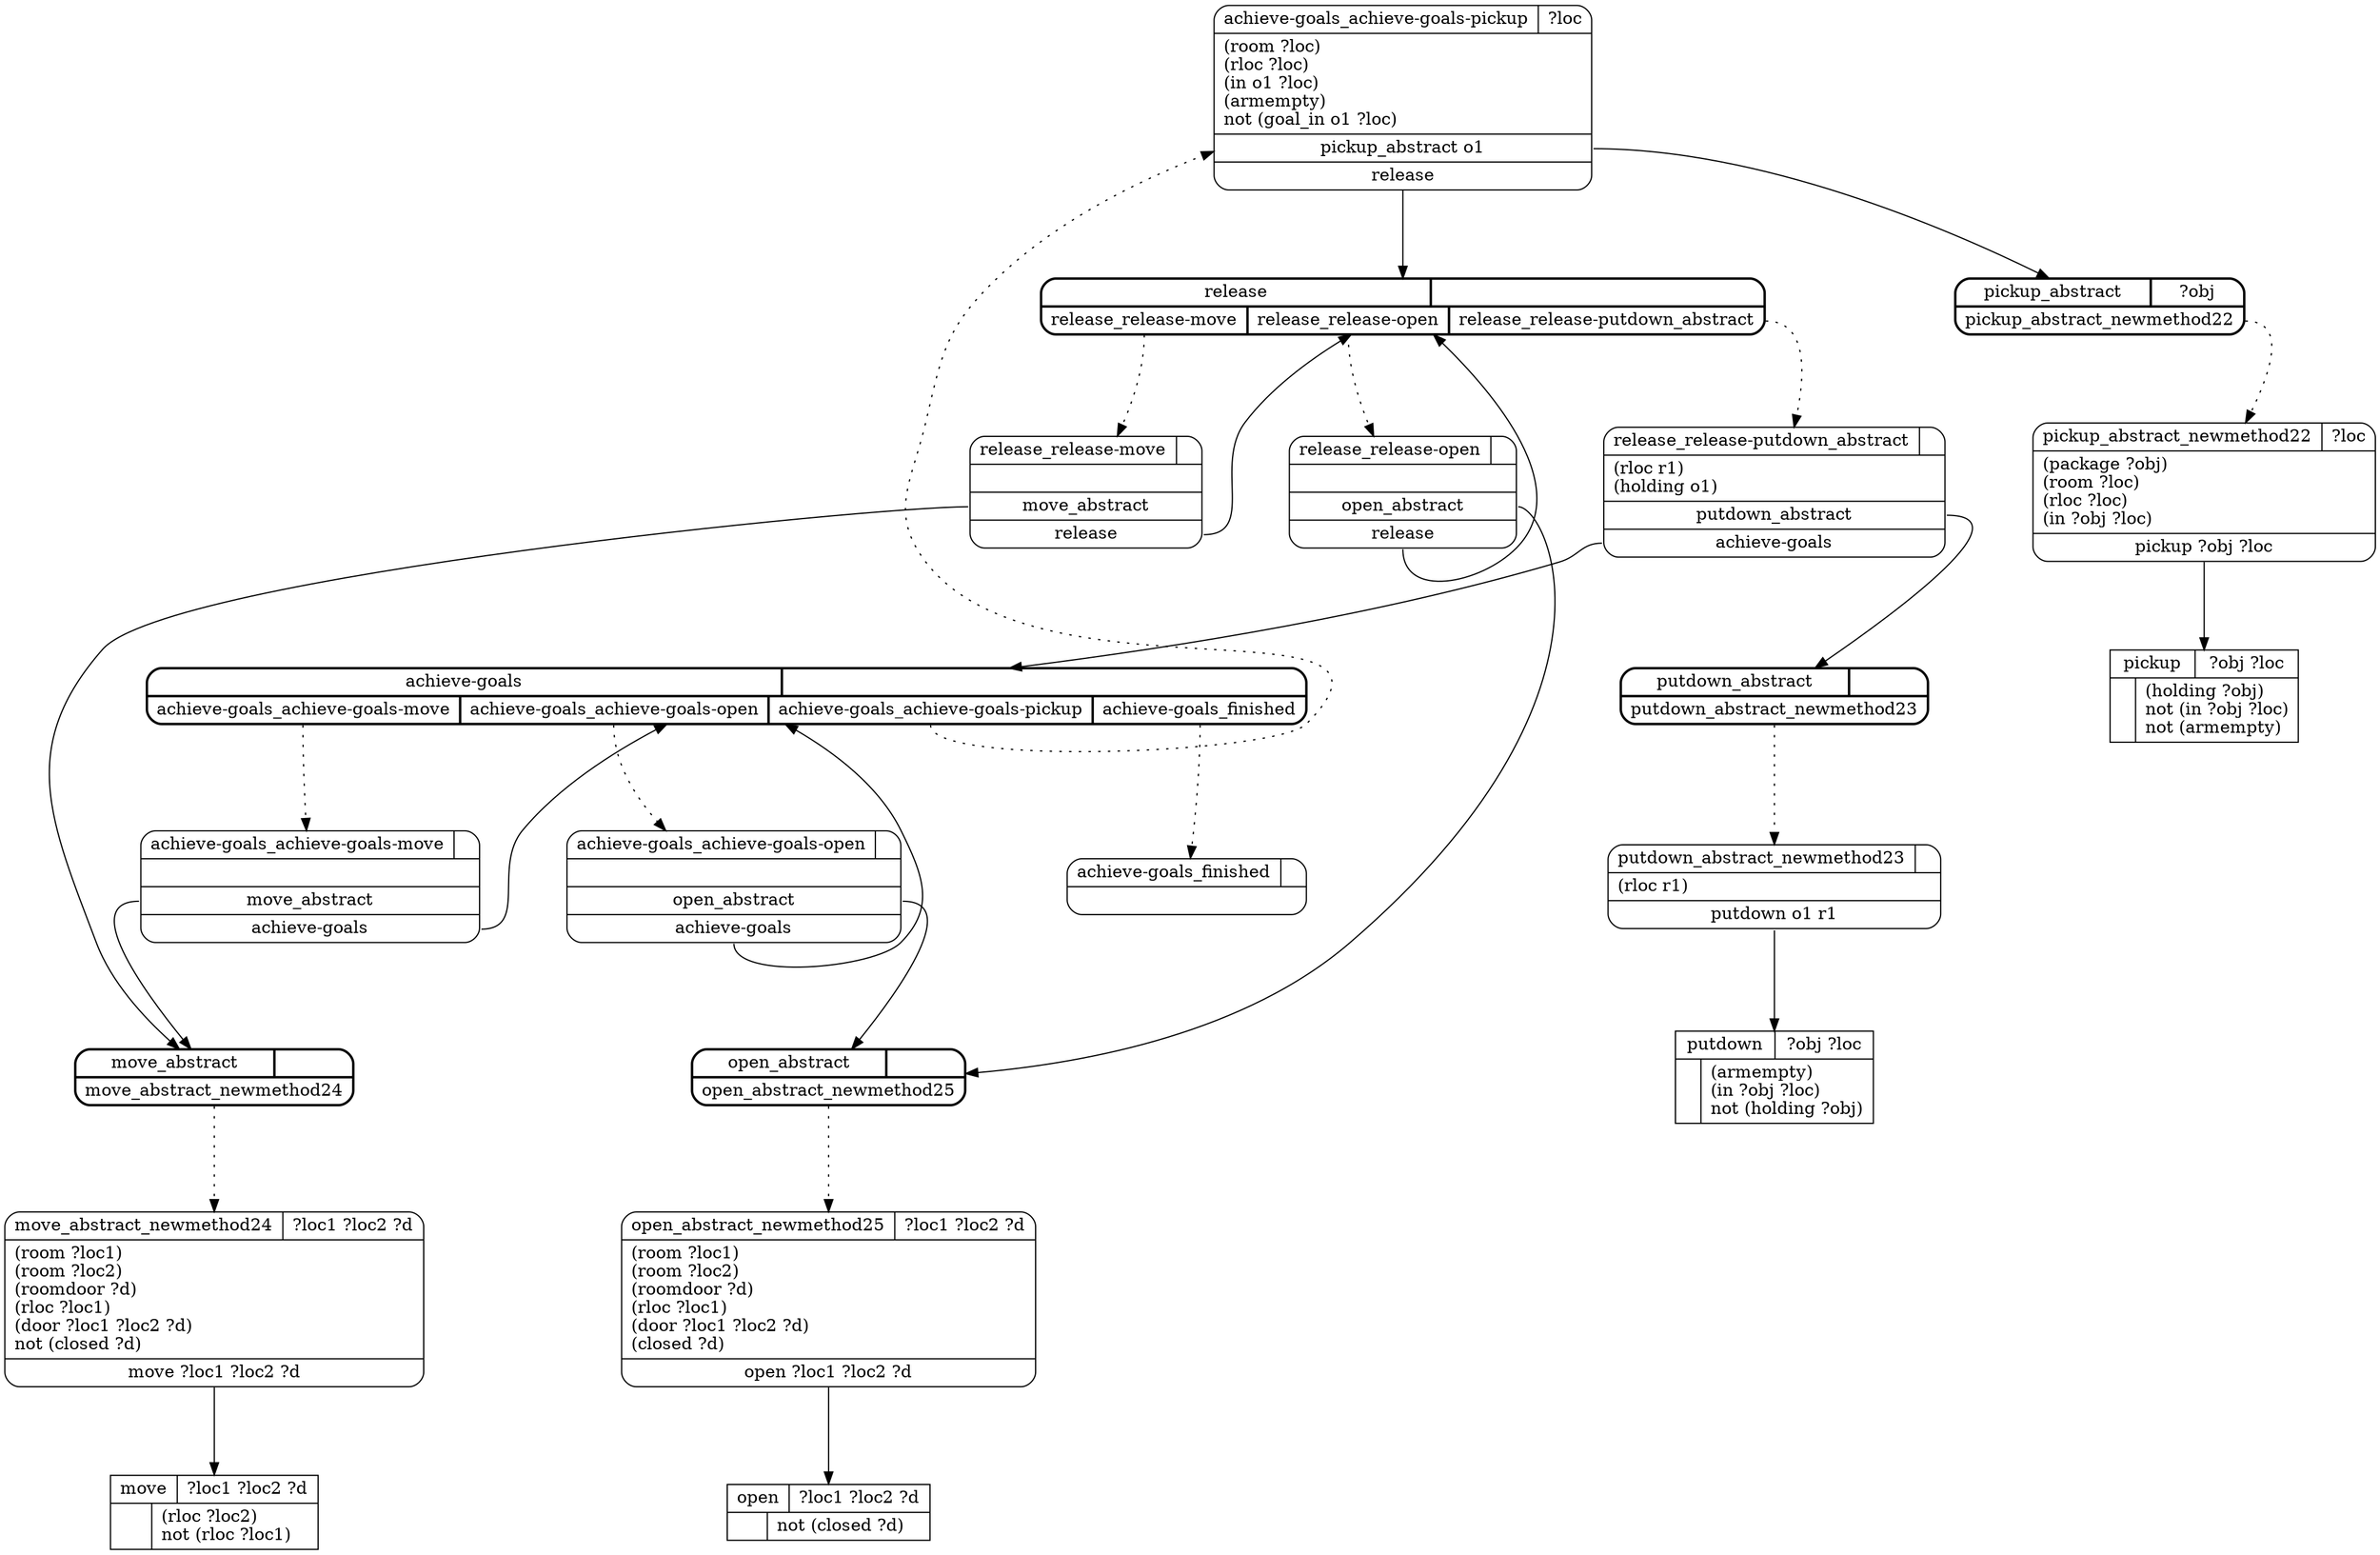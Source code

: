 // Generated by Hype
digraph "robot" {
  nodesep=1
  ranksep=1
  // Operators
  node [shape=record]
  "pickup" [
    label="{{\N|?obj ?loc}|{|(holding ?obj)\lnot (in ?obj ?loc)\lnot (armempty)\l}}"
  ]
  "putdown" [
    label="{{\N|?obj ?loc}|{|(armempty)\l(in ?obj ?loc)\lnot (holding ?obj)\l}}"
  ]
  "move" [
    label="{{\N|?loc1 ?loc2 ?d}|{|(rloc ?loc2)\lnot (rloc ?loc1)\l}}"
  ]
  "open" [
    label="{{\N|?loc1 ?loc2 ?d}|{|not (closed ?d)\l}}"
  ]
  // Methods
  node [shape=Mrecord]
  "achieve-goals" [
    style=bold
    label="{{\N|}|{<0>achieve-goals_achieve-goals-move|<1>achieve-goals_achieve-goals-open|<2>achieve-goals_achieve-goals-pickup|<3>achieve-goals_finished}}"
  ]
  "achieve-goals_achieve-goals-move" [
    label="{{\N|}||<0>move_abstract|<1>achieve-goals}"
  ]
  "achieve-goals":0 -> "achieve-goals_achieve-goals-move" [style=dotted]
  "achieve-goals_achieve-goals-move":0 -> "move_abstract"
  "achieve-goals_achieve-goals-move":1 -> "achieve-goals"
  "achieve-goals_achieve-goals-open" [
    label="{{\N|}||<0>open_abstract|<1>achieve-goals}"
  ]
  "achieve-goals":1 -> "achieve-goals_achieve-goals-open" [style=dotted]
  "achieve-goals_achieve-goals-open":0 -> "open_abstract"
  "achieve-goals_achieve-goals-open":1 -> "achieve-goals"
  "achieve-goals_achieve-goals-pickup" [
    label="{{\N|?loc}|(room ?loc)\l(rloc ?loc)\l(in o1 ?loc)\l(armempty)\lnot (goal_in o1 ?loc)\l|<0>pickup_abstract o1|<1>release}"
  ]
  "achieve-goals":2 -> "achieve-goals_achieve-goals-pickup" [style=dotted]
  "achieve-goals_achieve-goals-pickup":0 -> "pickup_abstract"
  "achieve-goals_achieve-goals-pickup":1 -> "release"
  "achieve-goals_finished" [
    label="{{\N|}|}"
  ]
  "achieve-goals":3 -> "achieve-goals_finished" [style=dotted]
  "release" [
    style=bold
    label="{{\N|}|{<0>release_release-move|<1>release_release-open|<2>release_release-putdown_abstract}}"
  ]
  "release_release-move" [
    label="{{\N|}||<0>move_abstract|<1>release}"
  ]
  "release":0 -> "release_release-move" [style=dotted]
  "release_release-move":0 -> "move_abstract"
  "release_release-move":1 -> "release"
  "release_release-open" [
    label="{{\N|}||<0>open_abstract|<1>release}"
  ]
  "release":1 -> "release_release-open" [style=dotted]
  "release_release-open":0 -> "open_abstract"
  "release_release-open":1 -> "release"
  "release_release-putdown_abstract" [
    label="{{\N|}|(rloc r1)\l(holding o1)\l|<0>putdown_abstract|<1>achieve-goals}"
  ]
  "release":2 -> "release_release-putdown_abstract" [style=dotted]
  "release_release-putdown_abstract":0 -> "putdown_abstract"
  "release_release-putdown_abstract":1 -> "achieve-goals"
  "pickup_abstract" [
    style=bold
    label="{{\N|?obj}|{<0>pickup_abstract_newmethod22}}"
  ]
  "pickup_abstract_newmethod22" [
    label="{{\N|?loc}|(package ?obj)\l(room ?loc)\l(rloc ?loc)\l(in ?obj ?loc)\l|<0>pickup ?obj ?loc}"
  ]
  "pickup_abstract":0 -> "pickup_abstract_newmethod22" [style=dotted]
  "pickup_abstract_newmethod22":0 -> "pickup"
  "putdown_abstract" [
    style=bold
    label="{{\N|}|{<0>putdown_abstract_newmethod23}}"
  ]
  "putdown_abstract_newmethod23" [
    label="{{\N|}|(rloc r1)\l|<0>putdown o1 r1}"
  ]
  "putdown_abstract":0 -> "putdown_abstract_newmethod23" [style=dotted]
  "putdown_abstract_newmethod23":0 -> "putdown"
  "move_abstract" [
    style=bold
    label="{{\N|}|{<0>move_abstract_newmethod24}}"
  ]
  "move_abstract_newmethod24" [
    label="{{\N|?loc1 ?loc2 ?d}|(room ?loc1)\l(room ?loc2)\l(roomdoor ?d)\l(rloc ?loc1)\l(door ?loc1 ?loc2 ?d)\lnot (closed ?d)\l|<0>move ?loc1 ?loc2 ?d}"
  ]
  "move_abstract":0 -> "move_abstract_newmethod24" [style=dotted]
  "move_abstract_newmethod24":0 -> "move"
  "open_abstract" [
    style=bold
    label="{{\N|}|{<0>open_abstract_newmethod25}}"
  ]
  "open_abstract_newmethod25" [
    label="{{\N|?loc1 ?loc2 ?d}|(room ?loc1)\l(room ?loc2)\l(roomdoor ?d)\l(rloc ?loc1)\l(door ?loc1 ?loc2 ?d)\l(closed ?d)\l|<0>open ?loc1 ?loc2 ?d}"
  ]
  "open_abstract":0 -> "open_abstract_newmethod25" [style=dotted]
  "open_abstract_newmethod25":0 -> "open"
}